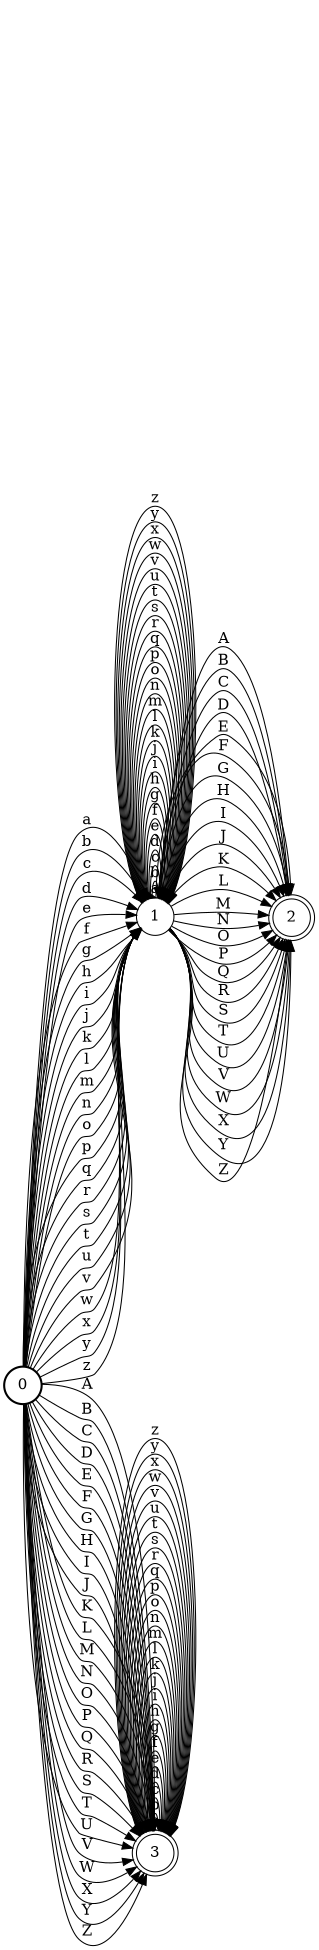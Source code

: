 digraph FST {
rankdir = LR;
size = "8.5,13";
label = "";
center = 1;
orientation = Portrait;
ranksep = "1";
nodesep = "0.01";
0 [label = "0", shape = circle, style = bold, fontsize = 14]
	0 -> 1 [label = "a", fontsize = 14];
	0 -> 1 [label = "b", fontsize = 14];
	0 -> 1 [label = "c", fontsize = 14];
	0 -> 1 [label = "d", fontsize = 14];
	0 -> 1 [label = "e", fontsize = 14];
	0 -> 1 [label = "f", fontsize = 14];
	0 -> 1 [label = "g", fontsize = 14];
	0 -> 1 [label = "h", fontsize = 14];
	0 -> 1 [label = "i", fontsize = 14];
	0 -> 1 [label = "j", fontsize = 14];
	0 -> 1 [label = "k", fontsize = 14];
	0 -> 1 [label = "l", fontsize = 14];
	0 -> 1 [label = "m", fontsize = 14];
	0 -> 1 [label = "n", fontsize = 14];
	0 -> 1 [label = "o", fontsize = 14];
	0 -> 1 [label = "p", fontsize = 14];
	0 -> 1 [label = "q", fontsize = 14];
	0 -> 1 [label = "r", fontsize = 14];
	0 -> 1 [label = "s", fontsize = 14];
	0 -> 1 [label = "t", fontsize = 14];
	0 -> 1 [label = "u", fontsize = 14];
	0 -> 1 [label = "v", fontsize = 14];
	0 -> 1 [label = "w", fontsize = 14];
	0 -> 1 [label = "x", fontsize = 14];
	0 -> 1 [label = "y", fontsize = 14];
	0 -> 1 [label = "z", fontsize = 14];
	0 -> 3 [label = "A", fontsize = 14];
	0 -> 3 [label = "B", fontsize = 14];
	0 -> 3 [label = "C", fontsize = 14];
	0 -> 3 [label = "D", fontsize = 14];
	0 -> 3 [label = "E", fontsize = 14];
	0 -> 3 [label = "F", fontsize = 14];
	0 -> 3 [label = "G", fontsize = 14];
	0 -> 3 [label = "H", fontsize = 14];
	0 -> 3 [label = "I", fontsize = 14];
	0 -> 3 [label = "J", fontsize = 14];
	0 -> 3 [label = "K", fontsize = 14];
	0 -> 3 [label = "L", fontsize = 14];
	0 -> 3 [label = "M", fontsize = 14];
	0 -> 3 [label = "N", fontsize = 14];
	0 -> 3 [label = "O", fontsize = 14];
	0 -> 3 [label = "P", fontsize = 14];
	0 -> 3 [label = "Q", fontsize = 14];
	0 -> 3 [label = "R", fontsize = 14];
	0 -> 3 [label = "S", fontsize = 14];
	0 -> 3 [label = "T", fontsize = 14];
	0 -> 3 [label = "U", fontsize = 14];
	0 -> 3 [label = "V", fontsize = 14];
	0 -> 3 [label = "W", fontsize = 14];
	0 -> 3 [label = "X", fontsize = 14];
	0 -> 3 [label = "Y", fontsize = 14];
	0 -> 3 [label = "Z", fontsize = 14];
1 [label = "1", shape = circle, style = solid, fontsize = 14]
	1 -> 1 [label = "a", fontsize = 14];
	1 -> 1 [label = "b", fontsize = 14];
	1 -> 1 [label = "c", fontsize = 14];
	1 -> 1 [label = "d", fontsize = 14];
	1 -> 1 [label = "e", fontsize = 14];
	1 -> 1 [label = "f", fontsize = 14];
	1 -> 1 [label = "g", fontsize = 14];
	1 -> 1 [label = "h", fontsize = 14];
	1 -> 1 [label = "i", fontsize = 14];
	1 -> 1 [label = "j", fontsize = 14];
	1 -> 1 [label = "k", fontsize = 14];
	1 -> 1 [label = "l", fontsize = 14];
	1 -> 1 [label = "m", fontsize = 14];
	1 -> 1 [label = "n", fontsize = 14];
	1 -> 1 [label = "o", fontsize = 14];
	1 -> 1 [label = "p", fontsize = 14];
	1 -> 1 [label = "q", fontsize = 14];
	1 -> 1 [label = "r", fontsize = 14];
	1 -> 1 [label = "s", fontsize = 14];
	1 -> 1 [label = "t", fontsize = 14];
	1 -> 1 [label = "u", fontsize = 14];
	1 -> 1 [label = "v", fontsize = 14];
	1 -> 1 [label = "w", fontsize = 14];
	1 -> 1 [label = "x", fontsize = 14];
	1 -> 1 [label = "y", fontsize = 14];
	1 -> 1 [label = "z", fontsize = 14];
	1 -> 2 [label = "A", fontsize = 14];
	1 -> 2 [label = "B", fontsize = 14];
	1 -> 2 [label = "C", fontsize = 14];
	1 -> 2 [label = "D", fontsize = 14];
	1 -> 2 [label = "E", fontsize = 14];
	1 -> 2 [label = "F", fontsize = 14];
	1 -> 2 [label = "G", fontsize = 14];
	1 -> 2 [label = "H", fontsize = 14];
	1 -> 2 [label = "I", fontsize = 14];
	1 -> 2 [label = "J", fontsize = 14];
	1 -> 2 [label = "K", fontsize = 14];
	1 -> 2 [label = "L", fontsize = 14];
	1 -> 2 [label = "M", fontsize = 14];
	1 -> 2 [label = "N", fontsize = 14];
	1 -> 2 [label = "O", fontsize = 14];
	1 -> 2 [label = "P", fontsize = 14];
	1 -> 2 [label = "Q", fontsize = 14];
	1 -> 2 [label = "R", fontsize = 14];
	1 -> 2 [label = "S", fontsize = 14];
	1 -> 2 [label = "T", fontsize = 14];
	1 -> 2 [label = "U", fontsize = 14];
	1 -> 2 [label = "V", fontsize = 14];
	1 -> 2 [label = "W", fontsize = 14];
	1 -> 2 [label = "X", fontsize = 14];
	1 -> 2 [label = "Y", fontsize = 14];
	1 -> 2 [label = "Z", fontsize = 14];
2 [label = "2", shape = doublecircle, style = solid, fontsize = 14]
3 [label = "3", shape = doublecircle, style = solid, fontsize = 14]
	3 -> 3 [label = "a", fontsize = 14];
	3 -> 3 [label = "b", fontsize = 14];
	3 -> 3 [label = "c", fontsize = 14];
	3 -> 3 [label = "d", fontsize = 14];
	3 -> 3 [label = "e", fontsize = 14];
	3 -> 3 [label = "f", fontsize = 14];
	3 -> 3 [label = "g", fontsize = 14];
	3 -> 3 [label = "h", fontsize = 14];
	3 -> 3 [label = "i", fontsize = 14];
	3 -> 3 [label = "j", fontsize = 14];
	3 -> 3 [label = "k", fontsize = 14];
	3 -> 3 [label = "l", fontsize = 14];
	3 -> 3 [label = "m", fontsize = 14];
	3 -> 3 [label = "n", fontsize = 14];
	3 -> 3 [label = "o", fontsize = 14];
	3 -> 3 [label = "p", fontsize = 14];
	3 -> 3 [label = "q", fontsize = 14];
	3 -> 3 [label = "r", fontsize = 14];
	3 -> 3 [label = "s", fontsize = 14];
	3 -> 3 [label = "t", fontsize = 14];
	3 -> 3 [label = "u", fontsize = 14];
	3 -> 3 [label = "v", fontsize = 14];
	3 -> 3 [label = "w", fontsize = 14];
	3 -> 3 [label = "x", fontsize = 14];
	3 -> 3 [label = "y", fontsize = 14];
	3 -> 3 [label = "z", fontsize = 14];
}
